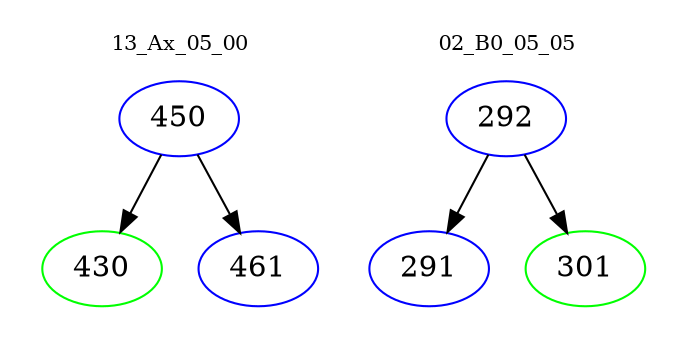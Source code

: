 digraph{
subgraph cluster_0 {
color = white
label = "13_Ax_05_00";
fontsize=10;
T0_450 [label="450", color="blue"]
T0_450 -> T0_430 [color="black"]
T0_430 [label="430", color="green"]
T0_450 -> T0_461 [color="black"]
T0_461 [label="461", color="blue"]
}
subgraph cluster_1 {
color = white
label = "02_B0_05_05";
fontsize=10;
T1_292 [label="292", color="blue"]
T1_292 -> T1_291 [color="black"]
T1_291 [label="291", color="blue"]
T1_292 -> T1_301 [color="black"]
T1_301 [label="301", color="green"]
}
}
